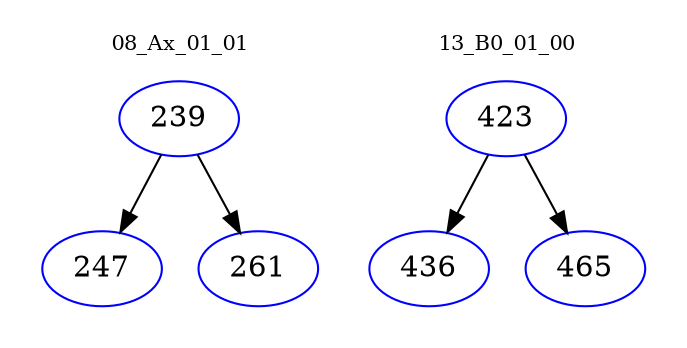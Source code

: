 digraph{
subgraph cluster_0 {
color = white
label = "08_Ax_01_01";
fontsize=10;
T0_239 [label="239", color="blue"]
T0_239 -> T0_247 [color="black"]
T0_247 [label="247", color="blue"]
T0_239 -> T0_261 [color="black"]
T0_261 [label="261", color="blue"]
}
subgraph cluster_1 {
color = white
label = "13_B0_01_00";
fontsize=10;
T1_423 [label="423", color="blue"]
T1_423 -> T1_436 [color="black"]
T1_436 [label="436", color="blue"]
T1_423 -> T1_465 [color="black"]
T1_465 [label="465", color="blue"]
}
}
